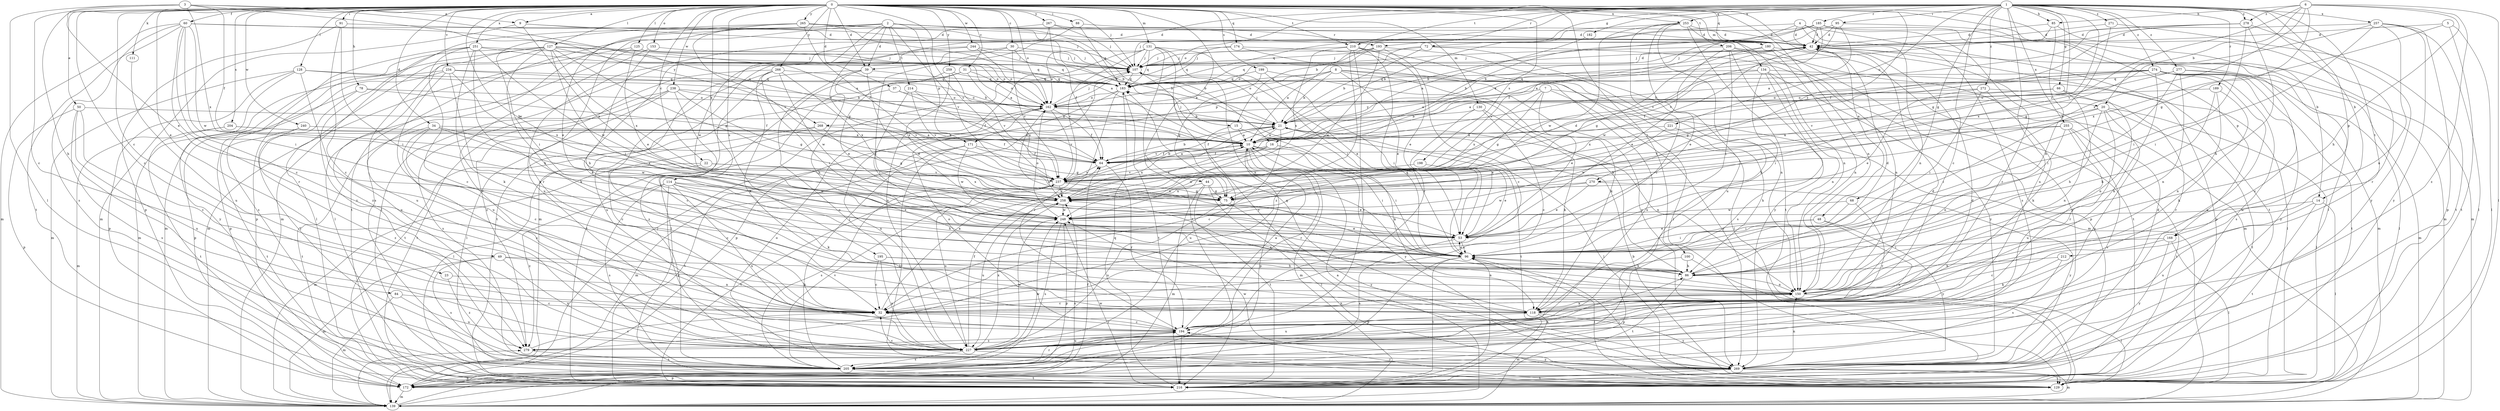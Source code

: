 strict digraph  {
0;
1;
2;
3;
4;
5;
6;
7;
8;
9;
10;
14;
15;
16;
20;
21;
22;
23;
30;
31;
32;
34;
37;
39;
42;
44;
48;
49;
50;
53;
60;
64;
66;
68;
72;
75;
78;
84;
85;
86;
88;
91;
95;
96;
100;
107;
111;
114;
118;
125;
127;
128;
129;
130;
131;
134;
139;
150;
153;
162;
168;
171;
172;
174;
180;
182;
183;
185;
189;
193;
194;
195;
198;
199;
204;
205;
206;
210;
212;
214;
216;
221;
227;
234;
237;
238;
240;
244;
248;
251;
253;
255;
257;
258;
259;
265;
266;
267;
268;
269;
270;
271;
272;
274;
277;
278;
279;
0 -> 9  [label=a];
0 -> 14  [label=b];
0 -> 22  [label=c];
0 -> 23  [label=c];
0 -> 30  [label=c];
0 -> 31  [label=c];
0 -> 32  [label=c];
0 -> 34  [label=d];
0 -> 37  [label=d];
0 -> 39  [label=d];
0 -> 44  [label=e];
0 -> 48  [label=e];
0 -> 49  [label=e];
0 -> 50  [label=e];
0 -> 60  [label=f];
0 -> 78  [label=h];
0 -> 84  [label=h];
0 -> 88  [label=i];
0 -> 91  [label=i];
0 -> 100  [label=j];
0 -> 107  [label=j];
0 -> 111  [label=k];
0 -> 114  [label=k];
0 -> 125  [label=l];
0 -> 127  [label=l];
0 -> 128  [label=l];
0 -> 130  [label=m];
0 -> 131  [label=m];
0 -> 134  [label=m];
0 -> 150  [label=n];
0 -> 153  [label=o];
0 -> 162  [label=o];
0 -> 168  [label=p];
0 -> 174  [label=q];
0 -> 180  [label=q];
0 -> 195  [label=s];
0 -> 198  [label=s];
0 -> 199  [label=s];
0 -> 204  [label=s];
0 -> 206  [label=t];
0 -> 210  [label=t];
0 -> 234  [label=v];
0 -> 237  [label=v];
0 -> 238  [label=w];
0 -> 240  [label=w];
0 -> 244  [label=w];
0 -> 248  [label=w];
0 -> 251  [label=x];
0 -> 253  [label=x];
0 -> 259  [label=y];
0 -> 265  [label=y];
0 -> 266  [label=y];
0 -> 267  [label=y];
0 -> 270  [label=z];
1 -> 14  [label=b];
1 -> 15  [label=b];
1 -> 32  [label=c];
1 -> 39  [label=d];
1 -> 66  [label=g];
1 -> 68  [label=g];
1 -> 72  [label=g];
1 -> 75  [label=g];
1 -> 85  [label=h];
1 -> 95  [label=i];
1 -> 162  [label=o];
1 -> 168  [label=p];
1 -> 182  [label=q];
1 -> 185  [label=r];
1 -> 189  [label=r];
1 -> 193  [label=r];
1 -> 210  [label=t];
1 -> 212  [label=t];
1 -> 221  [label=u];
1 -> 227  [label=u];
1 -> 253  [label=x];
1 -> 255  [label=x];
1 -> 257  [label=x];
1 -> 270  [label=z];
1 -> 271  [label=z];
1 -> 272  [label=z];
1 -> 274  [label=z];
1 -> 277  [label=z];
1 -> 278  [label=z];
2 -> 15  [label=b];
2 -> 16  [label=b];
2 -> 39  [label=d];
2 -> 42  [label=d];
2 -> 75  [label=g];
2 -> 118  [label=k];
2 -> 139  [label=m];
2 -> 171  [label=p];
2 -> 193  [label=r];
2 -> 194  [label=r];
2 -> 205  [label=s];
2 -> 214  [label=t];
2 -> 216  [label=t];
2 -> 237  [label=v];
3 -> 9  [label=a];
3 -> 10  [label=a];
3 -> 32  [label=c];
3 -> 53  [label=e];
3 -> 64  [label=f];
3 -> 129  [label=l];
3 -> 258  [label=x];
3 -> 268  [label=y];
4 -> 16  [label=b];
4 -> 42  [label=d];
4 -> 129  [label=l];
4 -> 150  [label=n];
4 -> 183  [label=q];
4 -> 205  [label=s];
4 -> 216  [label=t];
5 -> 42  [label=d];
5 -> 129  [label=l];
5 -> 216  [label=t];
5 -> 258  [label=x];
6 -> 20  [label=b];
6 -> 75  [label=g];
6 -> 85  [label=h];
6 -> 86  [label=h];
6 -> 129  [label=l];
6 -> 237  [label=v];
6 -> 258  [label=x];
6 -> 278  [label=z];
6 -> 279  [label=z];
7 -> 20  [label=b];
7 -> 53  [label=e];
7 -> 75  [label=g];
7 -> 258  [label=x];
7 -> 268  [label=y];
7 -> 269  [label=y];
8 -> 21  [label=b];
8 -> 53  [label=e];
8 -> 118  [label=k];
8 -> 129  [label=l];
8 -> 162  [label=o];
8 -> 171  [label=p];
8 -> 183  [label=q];
8 -> 227  [label=u];
9 -> 42  [label=d];
9 -> 107  [label=j];
9 -> 139  [label=m];
9 -> 258  [label=x];
10 -> 64  [label=f];
10 -> 96  [label=i];
10 -> 107  [label=j];
10 -> 139  [label=m];
10 -> 172  [label=p];
10 -> 194  [label=r];
10 -> 258  [label=x];
10 -> 269  [label=y];
14 -> 129  [label=l];
14 -> 216  [label=t];
14 -> 227  [label=u];
14 -> 248  [label=w];
15 -> 10  [label=a];
15 -> 118  [label=k];
15 -> 227  [label=u];
16 -> 64  [label=f];
16 -> 96  [label=i];
16 -> 248  [label=w];
16 -> 258  [label=x];
20 -> 21  [label=b];
20 -> 96  [label=i];
20 -> 129  [label=l];
20 -> 150  [label=n];
20 -> 194  [label=r];
20 -> 216  [label=t];
20 -> 227  [label=u];
21 -> 10  [label=a];
21 -> 32  [label=c];
21 -> 64  [label=f];
21 -> 107  [label=j];
21 -> 129  [label=l];
21 -> 150  [label=n];
21 -> 216  [label=t];
21 -> 237  [label=v];
22 -> 32  [label=c];
22 -> 139  [label=m];
22 -> 237  [label=v];
22 -> 258  [label=x];
23 -> 150  [label=n];
23 -> 279  [label=z];
30 -> 96  [label=i];
30 -> 107  [label=j];
30 -> 183  [label=q];
30 -> 216  [label=t];
30 -> 237  [label=v];
31 -> 129  [label=l];
31 -> 162  [label=o];
31 -> 183  [label=q];
31 -> 216  [label=t];
31 -> 258  [label=x];
32 -> 10  [label=a];
32 -> 150  [label=n];
32 -> 194  [label=r];
34 -> 10  [label=a];
34 -> 32  [label=c];
34 -> 216  [label=t];
34 -> 227  [label=u];
34 -> 248  [label=w];
34 -> 258  [label=x];
37 -> 10  [label=a];
37 -> 162  [label=o];
37 -> 216  [label=t];
39 -> 53  [label=e];
39 -> 86  [label=h];
39 -> 183  [label=q];
39 -> 205  [label=s];
39 -> 227  [label=u];
42 -> 107  [label=j];
42 -> 139  [label=m];
42 -> 172  [label=p];
42 -> 237  [label=v];
42 -> 248  [label=w];
44 -> 75  [label=g];
44 -> 129  [label=l];
44 -> 139  [label=m];
44 -> 216  [label=t];
44 -> 258  [label=x];
48 -> 53  [label=e];
48 -> 96  [label=i];
48 -> 227  [label=u];
48 -> 269  [label=y];
49 -> 86  [label=h];
49 -> 118  [label=k];
49 -> 139  [label=m];
49 -> 205  [label=s];
49 -> 227  [label=u];
50 -> 21  [label=b];
50 -> 32  [label=c];
50 -> 172  [label=p];
50 -> 205  [label=s];
50 -> 227  [label=u];
53 -> 96  [label=i];
53 -> 205  [label=s];
60 -> 10  [label=a];
60 -> 32  [label=c];
60 -> 42  [label=d];
60 -> 96  [label=i];
60 -> 139  [label=m];
60 -> 194  [label=r];
60 -> 205  [label=s];
60 -> 216  [label=t];
60 -> 248  [label=w];
64 -> 10  [label=a];
64 -> 21  [label=b];
64 -> 194  [label=r];
64 -> 237  [label=v];
66 -> 86  [label=h];
66 -> 150  [label=n];
66 -> 162  [label=o];
66 -> 258  [label=x];
68 -> 96  [label=i];
68 -> 194  [label=r];
68 -> 248  [label=w];
72 -> 21  [label=b];
72 -> 53  [label=e];
72 -> 107  [label=j];
72 -> 150  [label=n];
72 -> 162  [label=o];
75 -> 227  [label=u];
75 -> 269  [label=y];
78 -> 64  [label=f];
78 -> 162  [label=o];
78 -> 172  [label=p];
78 -> 269  [label=y];
84 -> 32  [label=c];
84 -> 139  [label=m];
84 -> 227  [label=u];
85 -> 10  [label=a];
85 -> 42  [label=d];
85 -> 86  [label=h];
85 -> 194  [label=r];
86 -> 42  [label=d];
86 -> 150  [label=n];
86 -> 216  [label=t];
88 -> 42  [label=d];
88 -> 139  [label=m];
88 -> 183  [label=q];
91 -> 32  [label=c];
91 -> 42  [label=d];
91 -> 96  [label=i];
91 -> 172  [label=p];
95 -> 10  [label=a];
95 -> 21  [label=b];
95 -> 42  [label=d];
95 -> 139  [label=m];
95 -> 237  [label=v];
96 -> 53  [label=e];
96 -> 86  [label=h];
96 -> 129  [label=l];
96 -> 162  [label=o];
96 -> 172  [label=p];
96 -> 183  [label=q];
96 -> 216  [label=t];
100 -> 86  [label=h];
100 -> 129  [label=l];
100 -> 172  [label=p];
107 -> 42  [label=d];
107 -> 53  [label=e];
107 -> 183  [label=q];
111 -> 227  [label=u];
114 -> 53  [label=e];
114 -> 86  [label=h];
114 -> 118  [label=k];
114 -> 205  [label=s];
114 -> 227  [label=u];
114 -> 258  [label=x];
114 -> 269  [label=y];
114 -> 279  [label=z];
118 -> 139  [label=m];
118 -> 183  [label=q];
118 -> 227  [label=u];
118 -> 269  [label=y];
125 -> 53  [label=e];
125 -> 107  [label=j];
125 -> 129  [label=l];
125 -> 139  [label=m];
125 -> 162  [label=o];
127 -> 10  [label=a];
127 -> 75  [label=g];
127 -> 96  [label=i];
127 -> 107  [label=j];
127 -> 118  [label=k];
127 -> 129  [label=l];
127 -> 139  [label=m];
127 -> 162  [label=o];
127 -> 172  [label=p];
127 -> 258  [label=x];
127 -> 279  [label=z];
128 -> 21  [label=b];
128 -> 139  [label=m];
128 -> 172  [label=p];
128 -> 183  [label=q];
128 -> 227  [label=u];
128 -> 269  [label=y];
129 -> 21  [label=b];
129 -> 96  [label=i];
129 -> 194  [label=r];
130 -> 21  [label=b];
130 -> 32  [label=c];
130 -> 53  [label=e];
130 -> 118  [label=k];
131 -> 96  [label=i];
131 -> 107  [label=j];
131 -> 150  [label=n];
131 -> 162  [label=o];
131 -> 183  [label=q];
131 -> 216  [label=t];
131 -> 227  [label=u];
131 -> 237  [label=v];
131 -> 269  [label=y];
134 -> 10  [label=a];
134 -> 96  [label=i];
134 -> 129  [label=l];
134 -> 150  [label=n];
134 -> 183  [label=q];
134 -> 205  [label=s];
134 -> 269  [label=y];
139 -> 10  [label=a];
139 -> 64  [label=f];
139 -> 258  [label=x];
139 -> 279  [label=z];
150 -> 32  [label=c];
150 -> 96  [label=i];
150 -> 118  [label=k];
150 -> 129  [label=l];
150 -> 258  [label=x];
153 -> 86  [label=h];
153 -> 107  [label=j];
153 -> 194  [label=r];
162 -> 21  [label=b];
162 -> 64  [label=f];
162 -> 107  [label=j];
162 -> 227  [label=u];
162 -> 237  [label=v];
168 -> 32  [label=c];
168 -> 96  [label=i];
168 -> 129  [label=l];
168 -> 269  [label=y];
171 -> 64  [label=f];
171 -> 75  [label=g];
171 -> 129  [label=l];
171 -> 139  [label=m];
171 -> 216  [label=t];
171 -> 248  [label=w];
172 -> 107  [label=j];
172 -> 139  [label=m];
174 -> 107  [label=j];
174 -> 129  [label=l];
174 -> 183  [label=q];
174 -> 269  [label=y];
180 -> 75  [label=g];
180 -> 107  [label=j];
180 -> 150  [label=n];
180 -> 216  [label=t];
180 -> 269  [label=y];
182 -> 10  [label=a];
183 -> 162  [label=o];
183 -> 172  [label=p];
183 -> 194  [label=r];
183 -> 216  [label=t];
185 -> 21  [label=b];
185 -> 42  [label=d];
185 -> 64  [label=f];
185 -> 107  [label=j];
185 -> 139  [label=m];
185 -> 194  [label=r];
185 -> 237  [label=v];
189 -> 86  [label=h];
189 -> 118  [label=k];
189 -> 150  [label=n];
189 -> 162  [label=o];
193 -> 10  [label=a];
193 -> 32  [label=c];
193 -> 107  [label=j];
193 -> 139  [label=m];
193 -> 183  [label=q];
193 -> 248  [label=w];
194 -> 10  [label=a];
194 -> 32  [label=c];
194 -> 42  [label=d];
194 -> 162  [label=o];
194 -> 216  [label=t];
194 -> 227  [label=u];
194 -> 279  [label=z];
195 -> 32  [label=c];
195 -> 86  [label=h];
195 -> 150  [label=n];
195 -> 227  [label=u];
198 -> 53  [label=e];
198 -> 237  [label=v];
199 -> 75  [label=g];
199 -> 86  [label=h];
199 -> 96  [label=i];
199 -> 183  [label=q];
204 -> 10  [label=a];
204 -> 64  [label=f];
204 -> 139  [label=m];
204 -> 216  [label=t];
205 -> 86  [label=h];
205 -> 107  [label=j];
205 -> 172  [label=p];
205 -> 194  [label=r];
205 -> 216  [label=t];
205 -> 237  [label=v];
205 -> 248  [label=w];
206 -> 53  [label=e];
206 -> 96  [label=i];
206 -> 107  [label=j];
206 -> 139  [label=m];
206 -> 172  [label=p];
206 -> 269  [label=y];
210 -> 53  [label=e];
210 -> 107  [label=j];
210 -> 150  [label=n];
210 -> 194  [label=r];
210 -> 205  [label=s];
210 -> 258  [label=x];
210 -> 279  [label=z];
212 -> 86  [label=h];
212 -> 118  [label=k];
212 -> 205  [label=s];
214 -> 64  [label=f];
214 -> 96  [label=i];
214 -> 162  [label=o];
214 -> 237  [label=v];
216 -> 96  [label=i];
216 -> 183  [label=q];
216 -> 248  [label=w];
221 -> 10  [label=a];
221 -> 86  [label=h];
221 -> 248  [label=w];
227 -> 42  [label=d];
227 -> 64  [label=f];
227 -> 205  [label=s];
227 -> 248  [label=w];
227 -> 258  [label=x];
227 -> 269  [label=y];
234 -> 21  [label=b];
234 -> 139  [label=m];
234 -> 150  [label=n];
234 -> 172  [label=p];
234 -> 183  [label=q];
234 -> 227  [label=u];
234 -> 258  [label=x];
237 -> 21  [label=b];
237 -> 53  [label=e];
237 -> 75  [label=g];
237 -> 205  [label=s];
237 -> 216  [label=t];
237 -> 227  [label=u];
237 -> 258  [label=x];
238 -> 32  [label=c];
238 -> 75  [label=g];
238 -> 129  [label=l];
238 -> 162  [label=o];
238 -> 205  [label=s];
238 -> 216  [label=t];
238 -> 237  [label=v];
240 -> 10  [label=a];
240 -> 216  [label=t];
240 -> 279  [label=z];
244 -> 21  [label=b];
244 -> 107  [label=j];
244 -> 162  [label=o];
244 -> 227  [label=u];
244 -> 248  [label=w];
248 -> 53  [label=e];
248 -> 162  [label=o];
248 -> 172  [label=p];
248 -> 205  [label=s];
251 -> 32  [label=c];
251 -> 86  [label=h];
251 -> 107  [label=j];
251 -> 118  [label=k];
251 -> 183  [label=q];
251 -> 205  [label=s];
251 -> 248  [label=w];
251 -> 279  [label=z];
253 -> 21  [label=b];
253 -> 32  [label=c];
253 -> 42  [label=d];
253 -> 118  [label=k];
253 -> 150  [label=n];
253 -> 216  [label=t];
253 -> 227  [label=u];
253 -> 248  [label=w];
255 -> 10  [label=a];
255 -> 150  [label=n];
255 -> 205  [label=s];
255 -> 216  [label=t];
255 -> 227  [label=u];
255 -> 237  [label=v];
257 -> 42  [label=d];
257 -> 96  [label=i];
257 -> 129  [label=l];
257 -> 150  [label=n];
257 -> 172  [label=p];
257 -> 258  [label=x];
257 -> 269  [label=y];
258 -> 42  [label=d];
258 -> 227  [label=u];
258 -> 248  [label=w];
259 -> 53  [label=e];
259 -> 183  [label=q];
259 -> 237  [label=v];
259 -> 258  [label=x];
265 -> 10  [label=a];
265 -> 21  [label=b];
265 -> 42  [label=d];
265 -> 53  [label=e];
265 -> 64  [label=f];
265 -> 96  [label=i];
265 -> 237  [label=v];
266 -> 96  [label=i];
266 -> 118  [label=k];
266 -> 183  [label=q];
266 -> 227  [label=u];
266 -> 248  [label=w];
266 -> 258  [label=x];
266 -> 279  [label=z];
267 -> 42  [label=d];
267 -> 64  [label=f];
267 -> 107  [label=j];
267 -> 129  [label=l];
267 -> 227  [label=u];
268 -> 10  [label=a];
268 -> 32  [label=c];
268 -> 75  [label=g];
268 -> 129  [label=l];
269 -> 32  [label=c];
269 -> 42  [label=d];
269 -> 129  [label=l];
269 -> 139  [label=m];
269 -> 150  [label=n];
269 -> 162  [label=o];
269 -> 172  [label=p];
269 -> 216  [label=t];
269 -> 248  [label=w];
270 -> 53  [label=e];
270 -> 248  [label=w];
270 -> 258  [label=x];
270 -> 269  [label=y];
271 -> 42  [label=d];
271 -> 75  [label=g];
271 -> 216  [label=t];
272 -> 53  [label=e];
272 -> 96  [label=i];
272 -> 118  [label=k];
272 -> 162  [label=o];
272 -> 194  [label=r];
274 -> 10  [label=a];
274 -> 64  [label=f];
274 -> 75  [label=g];
274 -> 118  [label=k];
274 -> 129  [label=l];
274 -> 183  [label=q];
274 -> 205  [label=s];
274 -> 216  [label=t];
274 -> 227  [label=u];
274 -> 269  [label=y];
277 -> 32  [label=c];
277 -> 96  [label=i];
277 -> 139  [label=m];
277 -> 150  [label=n];
277 -> 183  [label=q];
277 -> 237  [label=v];
278 -> 10  [label=a];
278 -> 42  [label=d];
278 -> 64  [label=f];
278 -> 86  [label=h];
278 -> 96  [label=i];
278 -> 269  [label=y];
279 -> 32  [label=c];
279 -> 205  [label=s];
}
